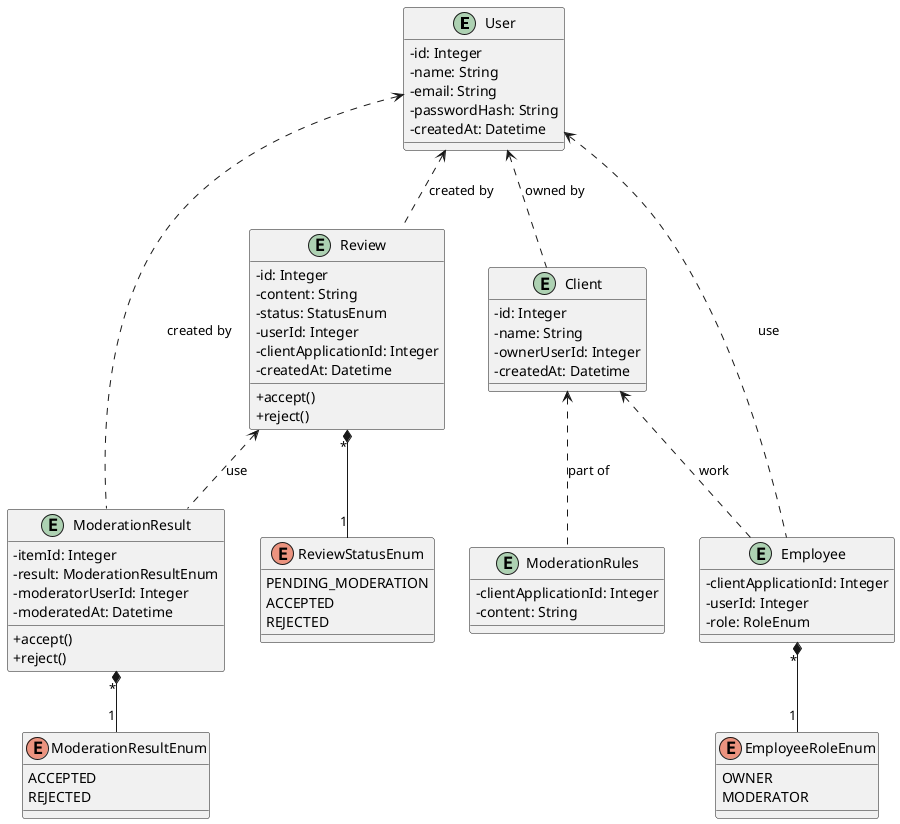 @startuml
skinparam classAttributeIconSize 0

entity User {
    -id: Integer
    -name: String
    -email: String
    -passwordHash: String
    -createdAt: Datetime
}

entity Review {
    -id: Integer
    -content: String
    -status: StatusEnum
    -userId: Integer
    -clientApplicationId: Integer
    -createdAt: Datetime
    +accept()
    +reject()
}

entity ModerationResult {
    -itemId: Integer
    -result: ModerationResultEnum
    -moderatorUserId: Integer
    -moderatedAt: Datetime
    +accept()
    +reject()
}

entity Client {
    -id: Integer
    -name: String
    -ownerUserId: Integer
    -createdAt: Datetime
}

entity ModerationRules {
    -clientApplicationId: Integer
    -content: String
}

entity Employee {
    -clientApplicationId: Integer
    -userId: Integer
    -role: RoleEnum
}

enum ReviewStatusEnum {
    PENDING_MODERATION
    ACCEPTED
    REJECTED
}

enum ModerationResultEnum {
    ACCEPTED
    REJECTED
}

enum EmployeeRoleEnum {
    OWNER
    MODERATOR
}

User <.. Review : created by
User <.. ModerationResult : created by
User <.. Client : owned by
User <.. Employee : use

Review <.. ModerationResult : use
Review "*" *-- "1" ReviewStatusEnum

ModerationResult "*" *-- "1" ModerationResultEnum

Client <.. ModerationRules : part of
Client <.. Employee : work

Employee "*" *-- "1" EmployeeRoleEnum

@enduml
